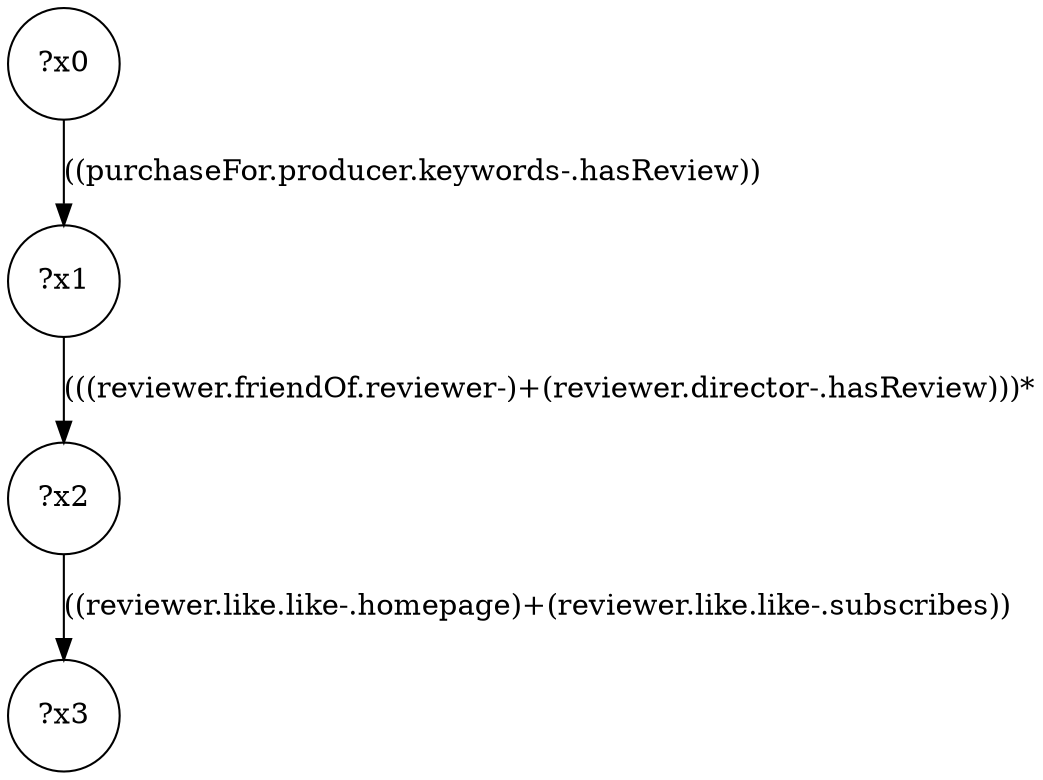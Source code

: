 digraph g {
	x0 [shape=circle, label="?x0"];
	x1 [shape=circle, label="?x1"];
	x0 -> x1 [label="((purchaseFor.producer.keywords-.hasReview))"];
	x2 [shape=circle, label="?x2"];
	x1 -> x2 [label="(((reviewer.friendOf.reviewer-)+(reviewer.director-.hasReview)))*"];
	x3 [shape=circle, label="?x3"];
	x2 -> x3 [label="((reviewer.like.like-.homepage)+(reviewer.like.like-.subscribes))"];
}
